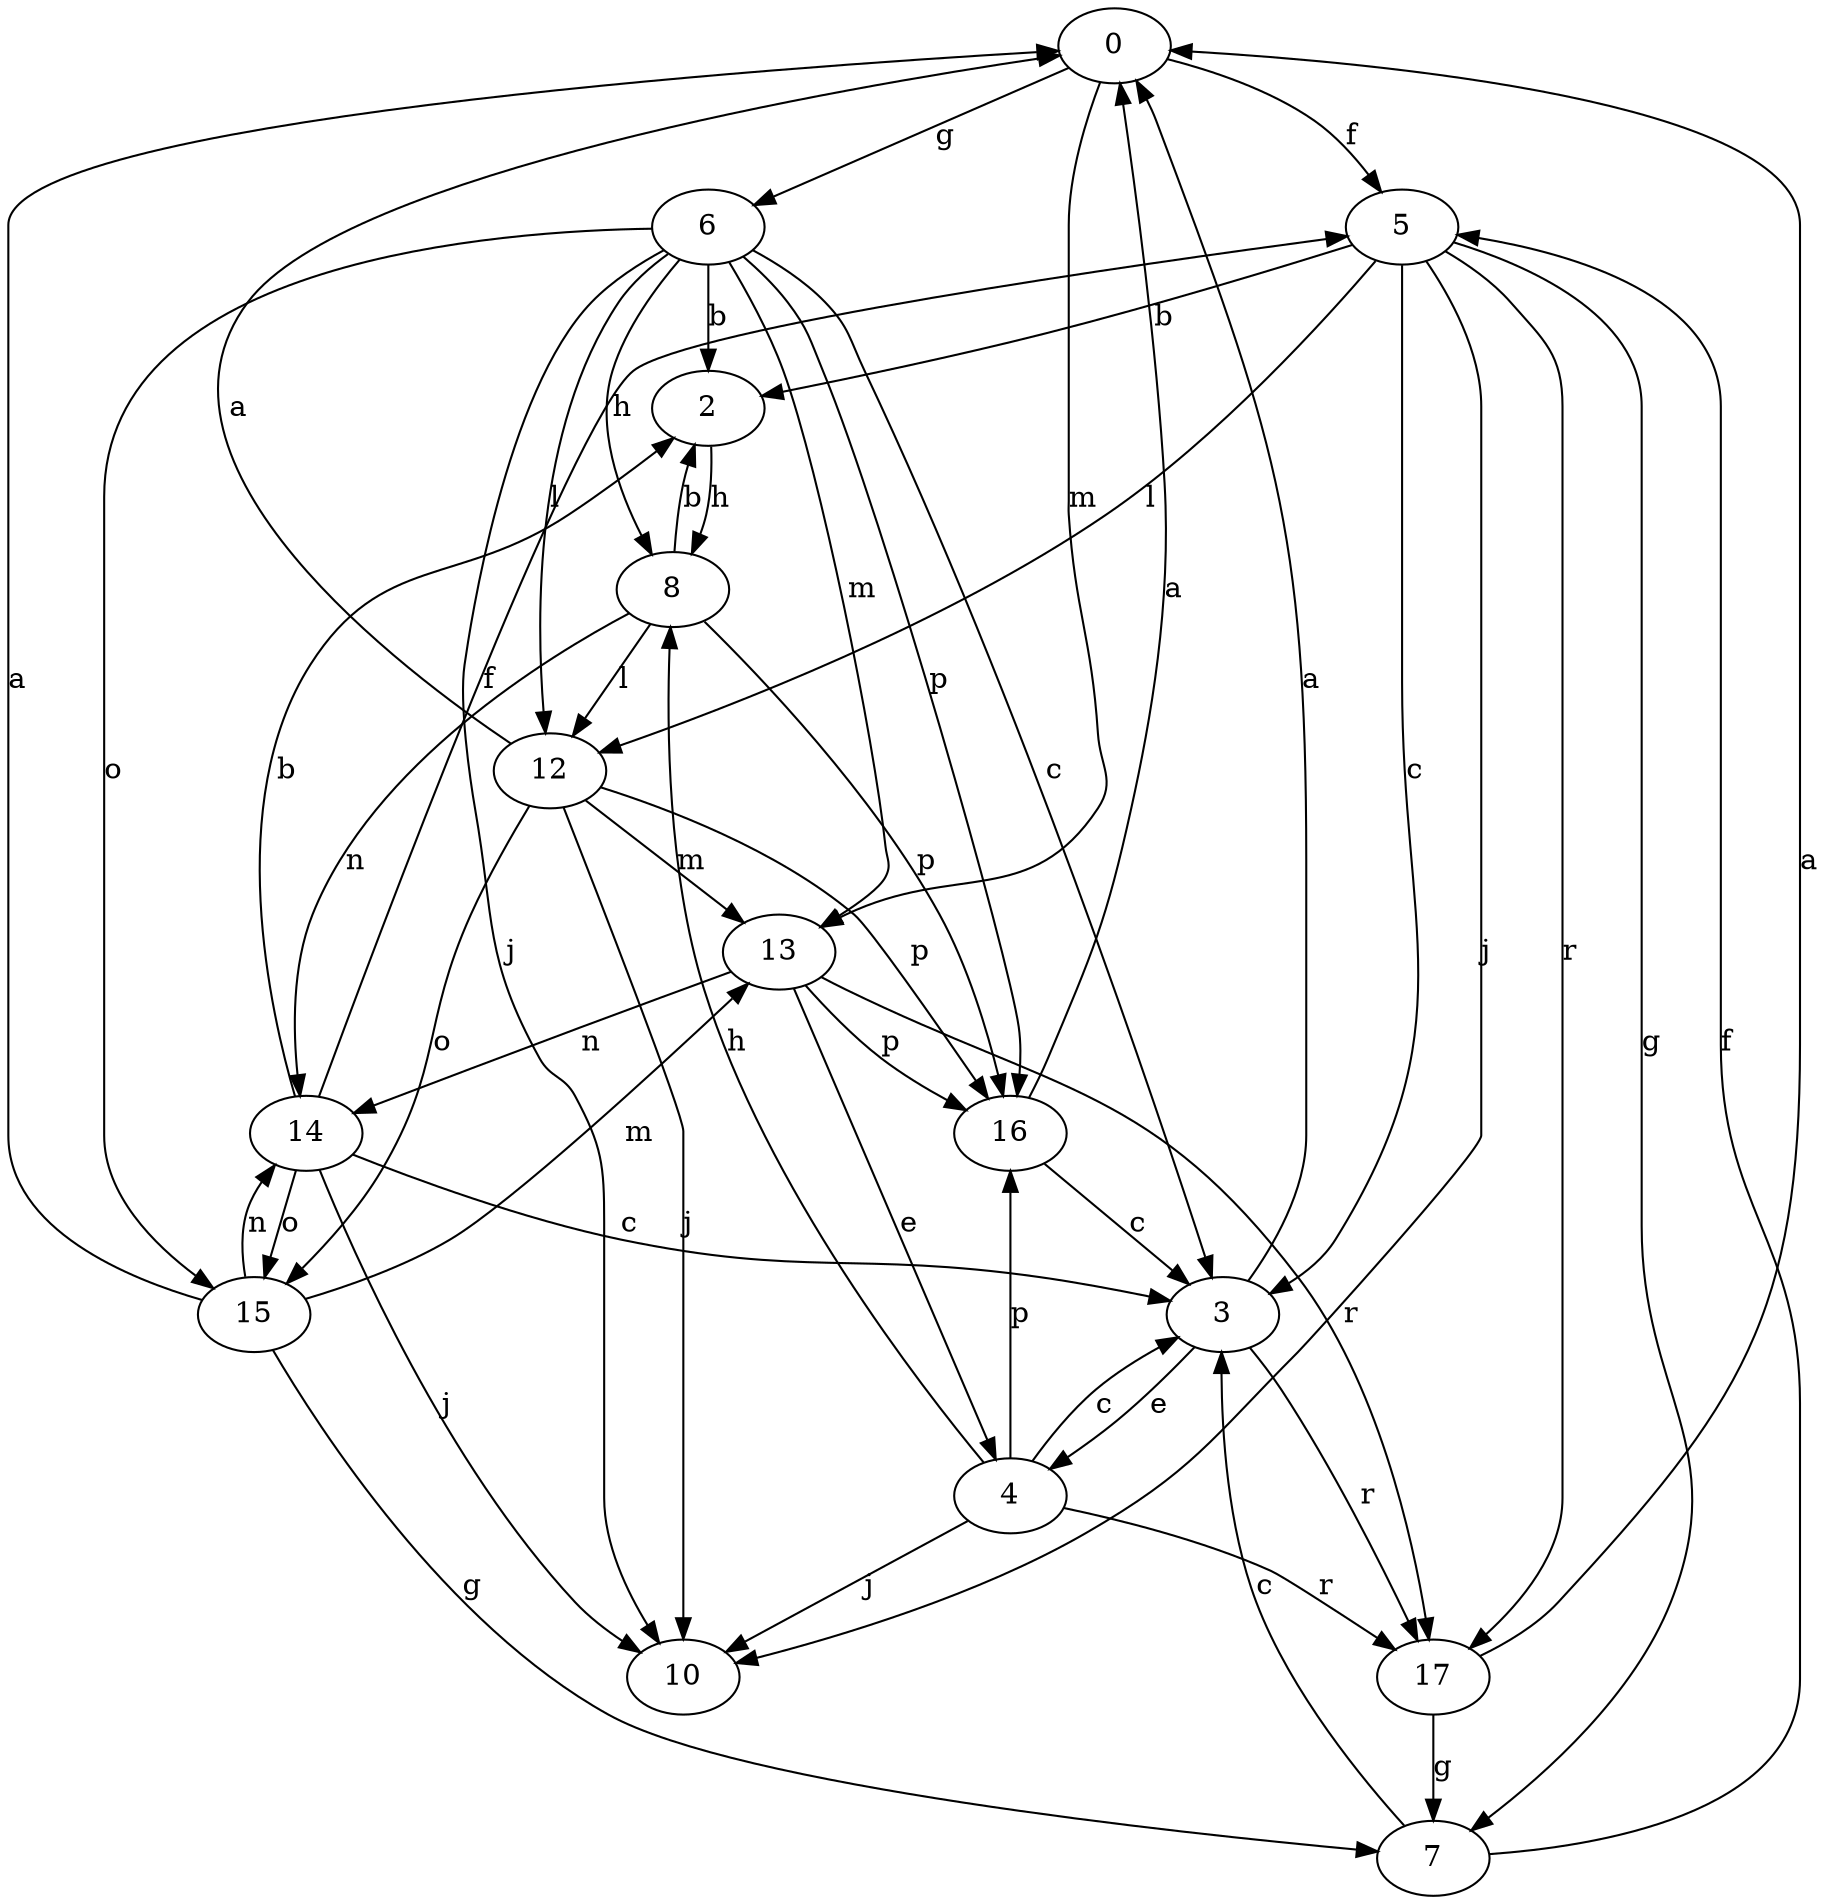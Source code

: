 strict digraph  {
0;
2;
3;
4;
5;
6;
7;
8;
10;
12;
13;
14;
15;
16;
17;
0 -> 5  [label=f];
0 -> 6  [label=g];
0 -> 13  [label=m];
2 -> 8  [label=h];
3 -> 0  [label=a];
3 -> 4  [label=e];
3 -> 17  [label=r];
4 -> 3  [label=c];
4 -> 8  [label=h];
4 -> 10  [label=j];
4 -> 16  [label=p];
4 -> 17  [label=r];
5 -> 2  [label=b];
5 -> 3  [label=c];
5 -> 7  [label=g];
5 -> 10  [label=j];
5 -> 12  [label=l];
5 -> 17  [label=r];
6 -> 2  [label=b];
6 -> 3  [label=c];
6 -> 8  [label=h];
6 -> 10  [label=j];
6 -> 12  [label=l];
6 -> 13  [label=m];
6 -> 15  [label=o];
6 -> 16  [label=p];
7 -> 3  [label=c];
7 -> 5  [label=f];
8 -> 2  [label=b];
8 -> 12  [label=l];
8 -> 14  [label=n];
8 -> 16  [label=p];
12 -> 0  [label=a];
12 -> 10  [label=j];
12 -> 13  [label=m];
12 -> 15  [label=o];
12 -> 16  [label=p];
13 -> 4  [label=e];
13 -> 14  [label=n];
13 -> 16  [label=p];
13 -> 17  [label=r];
14 -> 2  [label=b];
14 -> 3  [label=c];
14 -> 5  [label=f];
14 -> 10  [label=j];
14 -> 15  [label=o];
15 -> 0  [label=a];
15 -> 7  [label=g];
15 -> 13  [label=m];
15 -> 14  [label=n];
16 -> 0  [label=a];
16 -> 3  [label=c];
17 -> 0  [label=a];
17 -> 7  [label=g];
}
